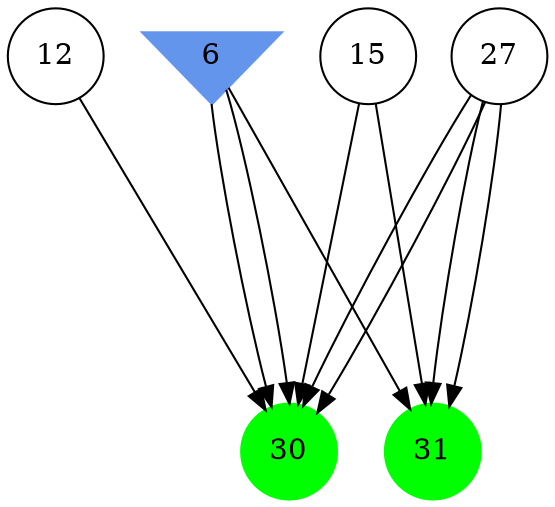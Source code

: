 digraph brain {
	ranksep=2.0;
	6 [shape=invtriangle,style=filled,color=cornflowerblue];
	12 [shape=circle,color=black];
	15 [shape=circle,color=black];
	27 [shape=circle,color=black];
	30 [shape=circle,style=filled,color=green];
	31 [shape=circle,style=filled,color=green];
	12	->	30;
	6	->	30;
	27	->	30;
	27	->	31;
	27	->	30;
	27	->	31;
	15	->	30;
	15	->	31;
	6	->	30;
	6	->	31;
	{ rank=same; 6; }
	{ rank=same; 12; 15; 27; }
	{ rank=same; 30; 31; }
}
